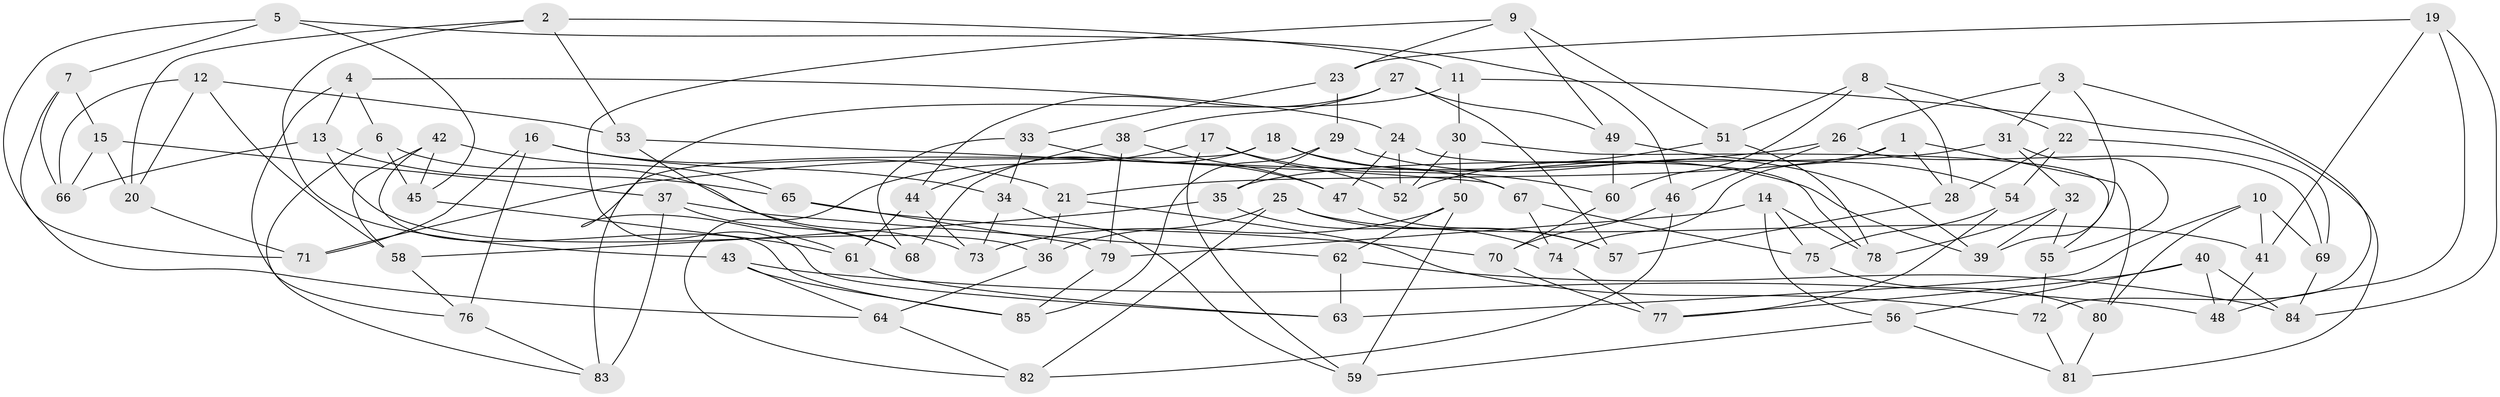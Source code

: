 // coarse degree distribution, {8: 0.12, 14: 0.04, 10: 0.08, 12: 0.04, 5: 0.2, 6: 0.24, 4: 0.16, 7: 0.04, 11: 0.04, 9: 0.04}
// Generated by graph-tools (version 1.1) at 2025/20/03/04/25 18:20:38]
// undirected, 85 vertices, 170 edges
graph export_dot {
graph [start="1"]
  node [color=gray90,style=filled];
  1;
  2;
  3;
  4;
  5;
  6;
  7;
  8;
  9;
  10;
  11;
  12;
  13;
  14;
  15;
  16;
  17;
  18;
  19;
  20;
  21;
  22;
  23;
  24;
  25;
  26;
  27;
  28;
  29;
  30;
  31;
  32;
  33;
  34;
  35;
  36;
  37;
  38;
  39;
  40;
  41;
  42;
  43;
  44;
  45;
  46;
  47;
  48;
  49;
  50;
  51;
  52;
  53;
  54;
  55;
  56;
  57;
  58;
  59;
  60;
  61;
  62;
  63;
  64;
  65;
  66;
  67;
  68;
  69;
  70;
  71;
  72;
  73;
  74;
  75;
  76;
  77;
  78;
  79;
  80;
  81;
  82;
  83;
  84;
  85;
  1 -- 74;
  1 -- 28;
  1 -- 80;
  1 -- 21;
  2 -- 11;
  2 -- 53;
  2 -- 20;
  2 -- 43;
  3 -- 39;
  3 -- 26;
  3 -- 31;
  3 -- 72;
  4 -- 24;
  4 -- 13;
  4 -- 6;
  4 -- 76;
  5 -- 7;
  5 -- 46;
  5 -- 45;
  5 -- 71;
  6 -- 83;
  6 -- 73;
  6 -- 45;
  7 -- 15;
  7 -- 66;
  7 -- 64;
  8 -- 60;
  8 -- 28;
  8 -- 22;
  8 -- 51;
  9 -- 49;
  9 -- 51;
  9 -- 23;
  9 -- 63;
  10 -- 80;
  10 -- 63;
  10 -- 69;
  10 -- 41;
  11 -- 30;
  11 -- 61;
  11 -- 81;
  12 -- 58;
  12 -- 20;
  12 -- 66;
  12 -- 53;
  13 -- 66;
  13 -- 65;
  13 -- 36;
  14 -- 79;
  14 -- 78;
  14 -- 56;
  14 -- 75;
  15 -- 66;
  15 -- 20;
  15 -- 37;
  16 -- 34;
  16 -- 21;
  16 -- 71;
  16 -- 76;
  17 -- 59;
  17 -- 52;
  17 -- 60;
  17 -- 82;
  18 -- 68;
  18 -- 39;
  18 -- 67;
  18 -- 83;
  19 -- 84;
  19 -- 48;
  19 -- 23;
  19 -- 41;
  20 -- 71;
  21 -- 72;
  21 -- 36;
  22 -- 69;
  22 -- 28;
  22 -- 54;
  23 -- 29;
  23 -- 33;
  24 -- 78;
  24 -- 52;
  24 -- 47;
  25 -- 41;
  25 -- 57;
  25 -- 82;
  25 -- 36;
  26 -- 46;
  26 -- 69;
  26 -- 71;
  27 -- 38;
  27 -- 57;
  27 -- 49;
  27 -- 44;
  28 -- 57;
  29 -- 85;
  29 -- 39;
  29 -- 35;
  30 -- 55;
  30 -- 52;
  30 -- 50;
  31 -- 32;
  31 -- 55;
  31 -- 35;
  32 -- 39;
  32 -- 78;
  32 -- 55;
  33 -- 34;
  33 -- 68;
  33 -- 47;
  34 -- 59;
  34 -- 73;
  35 -- 58;
  35 -- 74;
  36 -- 64;
  37 -- 62;
  37 -- 83;
  37 -- 68;
  38 -- 79;
  38 -- 47;
  38 -- 44;
  40 -- 48;
  40 -- 77;
  40 -- 84;
  40 -- 56;
  41 -- 48;
  42 -- 45;
  42 -- 85;
  42 -- 58;
  42 -- 65;
  43 -- 85;
  43 -- 48;
  43 -- 64;
  44 -- 73;
  44 -- 61;
  45 -- 61;
  46 -- 70;
  46 -- 82;
  47 -- 57;
  49 -- 60;
  49 -- 54;
  50 -- 73;
  50 -- 59;
  50 -- 62;
  51 -- 78;
  51 -- 52;
  53 -- 67;
  53 -- 68;
  54 -- 77;
  54 -- 75;
  55 -- 72;
  56 -- 59;
  56 -- 81;
  58 -- 76;
  60 -- 70;
  61 -- 63;
  62 -- 63;
  62 -- 84;
  64 -- 82;
  65 -- 70;
  65 -- 79;
  67 -- 75;
  67 -- 74;
  69 -- 84;
  70 -- 77;
  72 -- 81;
  74 -- 77;
  75 -- 80;
  76 -- 83;
  79 -- 85;
  80 -- 81;
}
